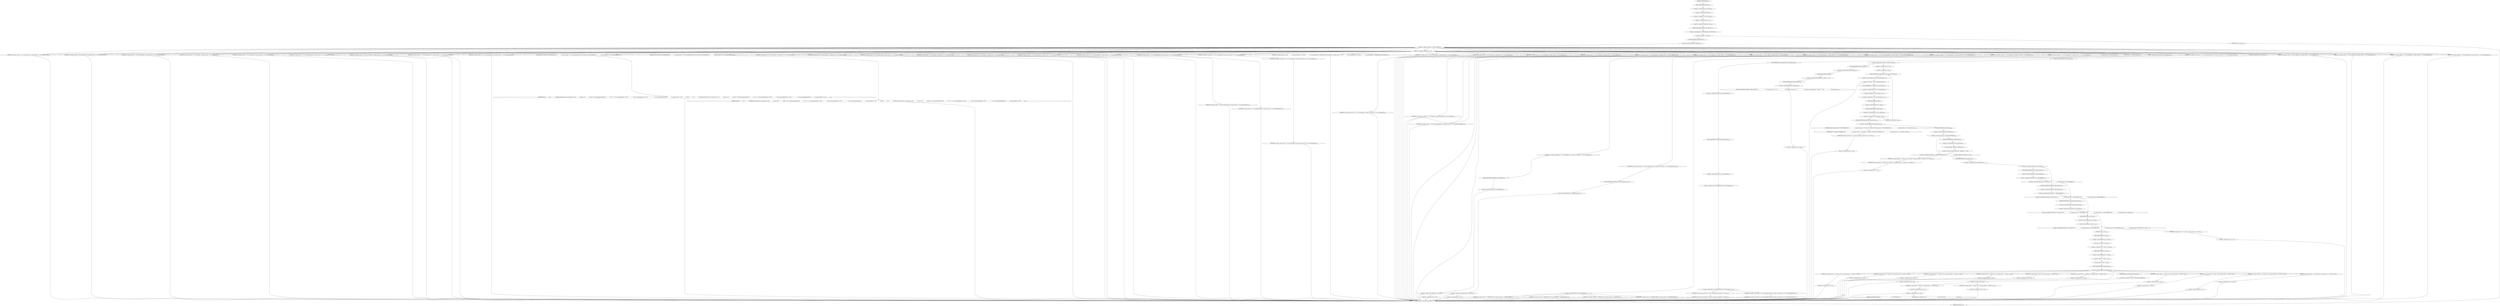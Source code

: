 digraph "_TIFFVGetField" {  
"42600" [label = <(&lt;operator&gt;.assignment,*td = &amp;tif-&gt;tif_dir)<SUB>1214</SUB>> ]
"42607" [label = <(&lt;operator&gt;.assignment,ret_val = 1)<SUB>1215</SUB>> ]
"42611" [label = <(&lt;operator&gt;.assignment,standard_tag = tag)<SUB>1216</SUB>> ]
"42615" [label = <(&lt;operator&gt;.assignment,*fip = TIFFFindField(tif, tag, TIFF_ANY))<SUB>1217</SUB>> ]
"43151" [label = <(RETURN,return (ret_val);,return (ret_val);)<SUB>1575</SUB>> ]
"42602" [label = <(&lt;operator&gt;.addressOf,&amp;tif-&gt;tif_dir)<SUB>1214</SUB>> ]
"42617" [label = <(TIFFFindField,TIFFFindField(tif, tag, TIFF_ANY))<SUB>1217</SUB>> ]
"42622" [label = <(&lt;operator&gt;.equals,fip == NULL)<SUB>1218</SUB>> ]
"42629" [label = <(&lt;operator&gt;.equals,fip-&gt;field_bit == FIELD_CUSTOM)<SUB>1227</SUB>> ]
"42603" [label = <(&lt;operator&gt;.indirectFieldAccess,tif-&gt;tif_dir)<SUB>1214</SUB>> ]
"42626" [label = <(RETURN,return 0;,return 0;)<SUB>1219</SUB>> ]
"42630" [label = <(&lt;operator&gt;.indirectFieldAccess,fip-&gt;field_bit)<SUB>1227</SUB>> ]
"42635" [label = <(&lt;operator&gt;.assignment,standard_tag = 0)<SUB>1229</SUB>> ]
"42643" [label = <(UNKNOWN,*va_arg(ap, uint32_t *) = td-&gt;td_subfiletype;,*va_arg(ap, uint32_t *) = td-&gt;td_subfiletype;)<SUB>1235</SUB>> ]
"42647" [label = <(UNKNOWN,*va_arg(ap, uint32_t *) = td-&gt;td_imagewidth;,*va_arg(ap, uint32_t *) = td-&gt;td_imagewidth;)<SUB>1238</SUB>> ]
"42651" [label = <(UNKNOWN,*va_arg(ap, uint32_t *) = td-&gt;td_imagelength;,*va_arg(ap, uint32_t *) = td-&gt;td_imagelength;)<SUB>1241</SUB>> ]
"42655" [label = <(UNKNOWN,*va_arg(ap, uint16_t *) = td-&gt;td_bitspersample;,*va_arg(ap, uint16_t *) = td-&gt;td_bitspersample;)<SUB>1244</SUB>> ]
"42659" [label = <(UNKNOWN,*va_arg(ap, uint16_t *) = td-&gt;td_compression;,*va_arg(ap, uint16_t *) = td-&gt;td_compression;)<SUB>1247</SUB>> ]
"42663" [label = <(UNKNOWN,*va_arg(ap, uint16_t *) = td-&gt;td_photometric;,*va_arg(ap, uint16_t *) = td-&gt;td_photometric;)<SUB>1250</SUB>> ]
"42667" [label = <(UNKNOWN,*va_arg(ap, uint16_t *) = td-&gt;td_threshholding;,*va_arg(ap, uint16_t *) = td-&gt;td_threshholding;)<SUB>1253</SUB>> ]
"42671" [label = <(UNKNOWN,*va_arg(ap, uint16_t *) = td-&gt;td_fillorder;,*va_arg(ap, uint16_t *) = td-&gt;td_fillorder;)<SUB>1256</SUB>> ]
"42675" [label = <(UNKNOWN,*va_arg(ap, uint16_t *) = td-&gt;td_orientation;,*va_arg(ap, uint16_t *) = td-&gt;td_orientation;)<SUB>1259</SUB>> ]
"42679" [label = <(UNKNOWN,*va_arg(ap, uint16_t *) = td-&gt;td_samplesperpixel;,*va_arg(ap, uint16_t *) = td-&gt;td_samplesperpixel;)<SUB>1262</SUB>> ]
"42683" [label = <(UNKNOWN,*va_arg(ap, uint32_t *) = td-&gt;td_rowsperstrip;,*va_arg(ap, uint32_t *) = td-&gt;td_rowsperstrip;)<SUB>1265</SUB>> ]
"42687" [label = <(UNKNOWN,*va_arg(ap, uint16_t *) = td-&gt;td_minsamplevalue;,*va_arg(ap, uint16_t *) = td-&gt;td_minsamplevalue;)<SUB>1268</SUB>> ]
"42691" [label = <(UNKNOWN,*va_arg(ap, uint16_t *) = td-&gt;td_maxsamplevalue;,*va_arg(ap, uint16_t *) = td-&gt;td_maxsamplevalue;)<SUB>1271</SUB>> ]
"42695" [label = <(UNKNOWN,if (tif-&gt;tif_flags &amp; TIFF_PERSAMPLE)\012                *va_arg(ap, double **) = td-&gt;td_sminsamplevalue;,if (tif-&gt;tif_flags &amp; TIFF_PERSAMPLE)\012                *va_arg(ap, double **) = td-&gt;td_sminsamplevalue;)<SUB>1274</SUB>> ]
"42696" [label = <(UNKNOWN,else\012            {\012                /* libtiff historically treats this as a single value. */\012                uint16_t i;\012                double v = td-&gt;td_sminsamplevalue[0];\012                for (i = 1; i &lt; td-&gt;td_samplesperpixel; ++i)\012                    if (td-&gt;td_sminsamplevalue[i] &lt; v)\012                        v = td-&gt;td_sminsamplevalue[i];\012                *va_arg(ap, double *) = v;\012            },else\012            {\012                /* libtiff historically treats this as a single value. */\012                uint16_t i;\012                double v = td-&gt;td_sminsamplevalue[0];\012                for (i = 1; i &lt; td-&gt;td_samplesperpixel; ++i)\012                    if (td-&gt;td_sminsamplevalue[i] &lt; v)\012                        v = td-&gt;td_sminsamplevalue[i];\012                *va_arg(ap, double *) = v;\012            })<SUB>1276</SUB>> ]
"42700" [label = <(UNKNOWN,if (tif-&gt;tif_flags &amp; TIFF_PERSAMPLE)\012                *va_arg(ap, double **) = td-&gt;td_smaxsamplevalue;,if (tif-&gt;tif_flags &amp; TIFF_PERSAMPLE)\012                *va_arg(ap, double **) = td-&gt;td_smaxsamplevalue;)<SUB>1288</SUB>> ]
"42701" [label = <(UNKNOWN,else\012            {\012                /* libtiff historically treats this as a single value. */\012                uint16_t i;\012                double v = td-&gt;td_smaxsamplevalue[0];\012                for (i = 1; i &lt; td-&gt;td_samplesperpixel; ++i)\012                    if (td-&gt;td_smaxsamplevalue[i] &gt; v)\012                        v = td-&gt;td_smaxsamplevalue[i];\012                *va_arg(ap, double *) = v;\012            },else\012            {\012                /* libtiff historically treats this as a single value. */\012                uint16_t i;\012                double v = td-&gt;td_smaxsamplevalue[0];\012                for (i = 1; i &lt; td-&gt;td_samplesperpixel; ++i)\012                    if (td-&gt;td_smaxsamplevalue[i] &gt; v)\012                        v = td-&gt;td_smaxsamplevalue[i];\012                *va_arg(ap, double *) = v;\012            })<SUB>1290</SUB>> ]
"42705" [label = <(UNKNOWN,*va_arg(ap, float *) = td-&gt;td_xresolution;,*va_arg(ap, float *) = td-&gt;td_xresolution;)<SUB>1302</SUB>> ]
"42709" [label = <(UNKNOWN,*va_arg(ap, float *) = td-&gt;td_yresolution;,*va_arg(ap, float *) = td-&gt;td_yresolution;)<SUB>1305</SUB>> ]
"42713" [label = <(UNKNOWN,*va_arg(ap, uint16_t *) = td-&gt;td_planarconfig;,*va_arg(ap, uint16_t *) = td-&gt;td_planarconfig;)<SUB>1308</SUB>> ]
"42717" [label = <(UNKNOWN,*va_arg(ap, float *) = td-&gt;td_xposition;,*va_arg(ap, float *) = td-&gt;td_xposition;)<SUB>1311</SUB>> ]
"42721" [label = <(UNKNOWN,*va_arg(ap, float *) = td-&gt;td_yposition;,*va_arg(ap, float *) = td-&gt;td_yposition;)<SUB>1314</SUB>> ]
"42725" [label = <(UNKNOWN,*va_arg(ap, uint16_t *) = td-&gt;td_resolutionunit;,*va_arg(ap, uint16_t *) = td-&gt;td_resolutionunit;)<SUB>1317</SUB>> ]
"42729" [label = <(UNKNOWN,*va_arg(ap, uint16_t *) = td-&gt;td_pagenumber[0];,*va_arg(ap, uint16_t *) = td-&gt;td_pagenumber[0];)<SUB>1320</SUB>> ]
"42730" [label = <(UNKNOWN,*va_arg(ap, uint16_t *) = td-&gt;td_pagenumber[1];,*va_arg(ap, uint16_t *) = td-&gt;td_pagenumber[1];)<SUB>1321</SUB>> ]
"42734" [label = <(UNKNOWN,*va_arg(ap, uint16_t *) = td-&gt;td_halftonehints[0];,*va_arg(ap, uint16_t *) = td-&gt;td_halftonehints[0];)<SUB>1324</SUB>> ]
"42735" [label = <(UNKNOWN,*va_arg(ap, uint16_t *) = td-&gt;td_halftonehints[1];,*va_arg(ap, uint16_t *) = td-&gt;td_halftonehints[1];)<SUB>1325</SUB>> ]
"42739" [label = <(UNKNOWN,*va_arg(ap, const uint16_t **) = td-&gt;td_colormap[0];,*va_arg(ap, const uint16_t **) = td-&gt;td_colormap[0];)<SUB>1328</SUB>> ]
"42740" [label = <(UNKNOWN,*va_arg(ap, const uint16_t **) = td-&gt;td_colormap[1];,*va_arg(ap, const uint16_t **) = td-&gt;td_colormap[1];)<SUB>1329</SUB>> ]
"42741" [label = <(UNKNOWN,*va_arg(ap, const uint16_t **) = td-&gt;td_colormap[2];,*va_arg(ap, const uint16_t **) = td-&gt;td_colormap[2];)<SUB>1330</SUB>> ]
"42747" [label = <(_TIFFFillStriles,_TIFFFillStriles(tif))<SUB>1334</SUB>> ]
"42749" [label = <(UNKNOWN,*va_arg(ap, const uint64_t **) = td-&gt;td_stripoffset_p;,*va_arg(ap, const uint64_t **) = td-&gt;td_stripoffset_p;)<SUB>1335</SUB>> ]
"42765" [label = <(_TIFFFillStriles,_TIFFFillStriles(tif))<SUB>1341</SUB>> ]
"42767" [label = <(UNKNOWN,*va_arg(ap, const uint64_t **) = td-&gt;td_stripbytecount_p;,*va_arg(ap, const uint64_t **) = td-&gt;td_stripbytecount_p;)<SUB>1342</SUB>> ]
"42781" [label = <(UNKNOWN,*va_arg(ap, uint16_t *) =\012                (td-&gt;td_extrasamples == 1 &amp;&amp;\012                 td-&gt;td_sampleinfo[0] == EXTRASAMPLE_ASSOCALPHA);,*va_arg(ap, uint16_t *) =\012                (td-&gt;td_extrasamples == 1 &amp;&amp;\012                 td-&gt;td_sampleinfo[0] == EXTRASAMPLE_ASSOCALPHA);)<SUB>1347</SUB>> ]
"42785" [label = <(UNKNOWN,*va_arg(ap, uint16_t *) = td-&gt;td_extrasamples;,*va_arg(ap, uint16_t *) = td-&gt;td_extrasamples;)<SUB>1352</SUB>> ]
"42786" [label = <(UNKNOWN,*va_arg(ap, const uint16_t **) = td-&gt;td_sampleinfo;,*va_arg(ap, const uint16_t **) = td-&gt;td_sampleinfo;)<SUB>1353</SUB>> ]
"42790" [label = <(UNKNOWN,*va_arg(ap, uint32_t *) = td-&gt;td_tilewidth;,*va_arg(ap, uint32_t *) = td-&gt;td_tilewidth;)<SUB>1356</SUB>> ]
"42794" [label = <(UNKNOWN,*va_arg(ap, uint32_t *) = td-&gt;td_tilelength;,*va_arg(ap, uint32_t *) = td-&gt;td_tilelength;)<SUB>1359</SUB>> ]
"42798" [label = <(UNKNOWN,*va_arg(ap, uint32_t *) = td-&gt;td_tiledepth;,*va_arg(ap, uint32_t *) = td-&gt;td_tiledepth;)<SUB>1362</SUB>> ]
"42826" [label = <(UNKNOWN,*va_arg(ap, uint16_t *) = td-&gt;td_sampleformat;,*va_arg(ap, uint16_t *) = td-&gt;td_sampleformat;)<SUB>1382</SUB>> ]
"42830" [label = <(UNKNOWN,*va_arg(ap, uint32_t *) = td-&gt;td_imagedepth;,*va_arg(ap, uint32_t *) = td-&gt;td_imagedepth;)<SUB>1385</SUB>> ]
"42834" [label = <(UNKNOWN,*va_arg(ap, uint16_t *) = td-&gt;td_nsubifd;,*va_arg(ap, uint16_t *) = td-&gt;td_nsubifd;)<SUB>1388</SUB>> ]
"42835" [label = <(UNKNOWN,*va_arg(ap, const uint64_t **) = td-&gt;td_subifd;,*va_arg(ap, const uint64_t **) = td-&gt;td_subifd;)<SUB>1389</SUB>> ]
"42839" [label = <(UNKNOWN,*va_arg(ap, uint16_t *) = td-&gt;td_ycbcrpositioning;,*va_arg(ap, uint16_t *) = td-&gt;td_ycbcrpositioning;)<SUB>1392</SUB>> ]
"42843" [label = <(UNKNOWN,*va_arg(ap, uint16_t *) = td-&gt;td_ycbcrsubsampling[0];,*va_arg(ap, uint16_t *) = td-&gt;td_ycbcrsubsampling[0];)<SUB>1395</SUB>> ]
"42844" [label = <(UNKNOWN,*va_arg(ap, uint16_t *) = td-&gt;td_ycbcrsubsampling[1];,*va_arg(ap, uint16_t *) = td-&gt;td_ycbcrsubsampling[1];)<SUB>1396</SUB>> ]
"42848" [label = <(UNKNOWN,*va_arg(ap, const uint16_t **) = td-&gt;td_transferfunction[0];,*va_arg(ap, const uint16_t **) = td-&gt;td_transferfunction[0];)<SUB>1399</SUB>> ]
"42869" [label = <(UNKNOWN,*va_arg(ap, const float **) = td-&gt;td_refblackwhite;,*va_arg(ap, const float **) = td-&gt;td_refblackwhite;)<SUB>1412</SUB>> ]
"42873" [label = <(UNKNOWN,*va_arg(ap, const char **) = td-&gt;td_inknames;,*va_arg(ap, const char **) = td-&gt;td_inknames;)<SUB>1415</SUB>> ]
"42877" [label = <(UNKNOWN,*va_arg(ap, uint16_t *) = td-&gt;td_numberofinks;,*va_arg(ap, uint16_t *) = td-&gt;td_numberofinks;)<SUB>1418</SUB>> ]
"42605" [label = <(FIELD_IDENTIFIER,tif_dir,tif_dir)<SUB>1214</SUB>> ]
"42632" [label = <(FIELD_IDENTIFIER,field_bit,field_bit)<SUB>1227</SUB>> ]
"42751" [label = <(&lt;operator&gt;.equals,td-&gt;td_stripoffset_p == NULL)<SUB>1336</SUB>> ]
"42769" [label = <(&lt;operator&gt;.equals,td-&gt;td_stripbytecount_p == NULL)<SUB>1343</SUB>> ]
"42803" [label = <(&lt;operator&gt;.indirectFieldAccess,td-&gt;td_sampleformat)<SUB>1365</SUB>> ]
"42850" [label = <(&lt;operator&gt;.greaterThan,td-&gt;td_samplesperpixel - td-&gt;td_extrasamples &gt; 1)<SUB>1400</SUB>> ]
"42908" [label = <(&lt;operator&gt;.assignment,ret_val = 0)<SUB>1447</SUB>> ]
"42752" [label = <(&lt;operator&gt;.indirectFieldAccess,td-&gt;td_stripoffset_p)<SUB>1336</SUB>> ]
"42757" [label = <(&lt;operator&gt;.assignment,ret_val = 0)<SUB>1337</SUB>> ]
"42770" [label = <(&lt;operator&gt;.indirectFieldAccess,td-&gt;td_stripbytecount_p)<SUB>1343</SUB>> ]
"42775" [label = <(&lt;operator&gt;.assignment,ret_val = 0)<SUB>1344</SUB>> ]
"42805" [label = <(FIELD_IDENTIFIER,td_sampleformat,td_sampleformat)<SUB>1365</SUB>> ]
"42809" [label = <(UNKNOWN,*va_arg(ap, uint16_t *) = DATATYPE_UINT;,*va_arg(ap, uint16_t *) = DATATYPE_UINT;)<SUB>1368</SUB>> ]
"42813" [label = <(UNKNOWN,*va_arg(ap, uint16_t *) = DATATYPE_INT;,*va_arg(ap, uint16_t *) = DATATYPE_INT;)<SUB>1371</SUB>> ]
"42817" [label = <(UNKNOWN,*va_arg(ap, uint16_t *) = DATATYPE_IEEEFP;,*va_arg(ap, uint16_t *) = DATATYPE_IEEEFP;)<SUB>1374</SUB>> ]
"42821" [label = <(UNKNOWN,*va_arg(ap, uint16_t *) = DATATYPE_VOID;,*va_arg(ap, uint16_t *) = DATATYPE_VOID;)<SUB>1377</SUB>> ]
"42851" [label = <(&lt;operator&gt;.subtraction,td-&gt;td_samplesperpixel - td-&gt;td_extrasamples)<SUB>1400</SUB>> ]
"42860" [label = <(UNKNOWN,*va_arg(ap, const uint16_t **) = td-&gt;td_transferfunction[1];,*va_arg(ap, const uint16_t **) = td-&gt;td_transferfunction[1];)<SUB>1402</SUB>> ]
"42861" [label = <(UNKNOWN,*va_arg(ap, const uint16_t **) = td-&gt;td_transferfunction[2];,*va_arg(ap, const uint16_t **) = td-&gt;td_transferfunction[2];)<SUB>1403</SUB>> ]
"42883" [label = <(&lt;operator&gt;.notEquals,fip-&gt;field_bit != FIELD_CUSTOM)<SUB>1433</SUB>> ]
"42916" [label = <(&lt;operator&gt;.lessThan,i &lt; td-&gt;td_customValueCount)<SUB>1448</SUB>> ]
"42921" [label = <(&lt;operator&gt;.postIncrement,i++)<SUB>1448</SUB>> ]
"42754" [label = <(FIELD_IDENTIFIER,td_stripoffset_p,td_stripoffset_p)<SUB>1336</SUB>> ]
"42772" [label = <(FIELD_IDENTIFIER,td_stripbytecount_p,td_stripbytecount_p)<SUB>1343</SUB>> ]
"42852" [label = <(&lt;operator&gt;.indirectFieldAccess,td-&gt;td_samplesperpixel)<SUB>1400</SUB>> ]
"42855" [label = <(&lt;operator&gt;.indirectFieldAccess,td-&gt;td_extrasamples)<SUB>1400</SUB>> ]
"42864" [label = <(UNKNOWN,*va_arg(ap, const uint16_t **) = NULL;,*va_arg(ap, const uint16_t **) = NULL;)<SUB>1407</SUB>> ]
"42865" [label = <(UNKNOWN,*va_arg(ap, const uint16_t **) = NULL;,*va_arg(ap, const uint16_t **) = NULL;)<SUB>1408</SUB>> ]
"42884" [label = <(&lt;operator&gt;.indirectFieldAccess,fip-&gt;field_bit)<SUB>1433</SUB>> ]
"42889" [label = <(TIFFErrorExtR,TIFFErrorExtR(tif, &quot;_TIFFVGetField&quot;,\012                              &quot;%s: Invalid %stag \&quot;%s\&quot; &quot;\012                              &quot;(not supported by codec)&quot;,\012                              tif-&gt;tif_name, isPseudoTag(tag) ? &quot;pseudo-&quot; : &quot;&quot;,\012                              fip-&gt;field_name))<SUB>1435</SUB>> ]
"42904" [label = <(&lt;operator&gt;.assignment,ret_val = 0)<SUB>1440</SUB>> ]
"42913" [label = <(&lt;operator&gt;.assignment,i = 0)<SUB>1448</SUB>> ]
"42918" [label = <(&lt;operator&gt;.indirectFieldAccess,td-&gt;td_customValueCount)<SUB>1448</SUB>> ]
"42925" [label = <(&lt;operator&gt;.assignment,*tv = td-&gt;td_customValues + i)<SUB>1450</SUB>> ]
"42854" [label = <(FIELD_IDENTIFIER,td_samplesperpixel,td_samplesperpixel)<SUB>1400</SUB>> ]
"42857" [label = <(FIELD_IDENTIFIER,td_extrasamples,td_extrasamples)<SUB>1400</SUB>> ]
"42886" [label = <(FIELD_IDENTIFIER,field_bit,field_bit)<SUB>1433</SUB>> ]
"42893" [label = <(&lt;operator&gt;.indirectFieldAccess,tif-&gt;tif_name)<SUB>1438</SUB>> ]
"42896" [label = <(&lt;operator&gt;.conditional,isPseudoTag(tag) ? &quot;pseudo-&quot; : &quot;&quot;)<SUB>1438</SUB>> ]
"42901" [label = <(&lt;operator&gt;.indirectFieldAccess,fip-&gt;field_name)<SUB>1439</SUB>> ]
"42920" [label = <(FIELD_IDENTIFIER,td_customValueCount,td_customValueCount)<SUB>1448</SUB>> ]
"42927" [label = <(&lt;operator&gt;.addition,td-&gt;td_customValues + i)<SUB>1450</SUB>> ]
"42933" [label = <(&lt;operator&gt;.notEquals,tv-&gt;info-&gt;field_tag != tag)<SUB>1452</SUB>> ]
"42943" [label = <(&lt;operator&gt;.indirectFieldAccess,fip-&gt;field_passcount)<SUB>1455</SUB>> ]
"42895" [label = <(FIELD_IDENTIFIER,tif_name,tif_name)<SUB>1438</SUB>> ]
"42897" [label = <(isPseudoTag,isPseudoTag(tag))<SUB>1438</SUB>> ]
"42903" [label = <(FIELD_IDENTIFIER,field_name,field_name)<SUB>1439</SUB>> ]
"42928" [label = <(&lt;operator&gt;.indirectFieldAccess,td-&gt;td_customValues)<SUB>1450</SUB>> ]
"42934" [label = <(&lt;operator&gt;.indirectFieldAccess,tv-&gt;info-&gt;field_tag)<SUB>1452</SUB>> ]
"42945" [label = <(FIELD_IDENTIFIER,field_passcount,field_passcount)<SUB>1455</SUB>> ]
"42947" [label = <(UNKNOWN,if (fip-&gt;field_readcount == TIFF_VARIABLE2)\012                        *va_arg(ap, uint32_t *) = (uint32_t)tv-&gt;count;,if (fip-&gt;field_readcount == TIFF_VARIABLE2)\012                        *va_arg(ap, uint32_t *) = (uint32_t)tv-&gt;count;)<SUB>1457</SUB>> ]
"42948" [label = <(UNKNOWN,else /* Assume TIFF_VARIABLE */\012                        *va_arg(ap, uint16_t *) = (uint16_t)tv-&gt;count;,else /* Assume TIFF_VARIABLE */\012                        *va_arg(ap, uint16_t *) = (uint16_t)tv-&gt;count;)<SUB>1459</SUB>> ]
"42949" [label = <(UNKNOWN,*va_arg(ap, const void **) = tv-&gt;value;,*va_arg(ap, const void **) = tv-&gt;value;)<SUB>1461</SUB>> ]
"42950" [label = <(&lt;operator&gt;.assignment,ret_val = 1)<SUB>1462</SUB>> ]
"42930" [label = <(FIELD_IDENTIFIER,td_customValues,td_customValues)<SUB>1450</SUB>> ]
"42935" [label = <(&lt;operator&gt;.indirectFieldAccess,tv-&gt;info)<SUB>1452</SUB>> ]
"42938" [label = <(FIELD_IDENTIFIER,field_tag,field_tag)<SUB>1452</SUB>> ]
"42937" [label = <(FIELD_IDENTIFIER,info,info)<SUB>1452</SUB>> ]
"42956" [label = <(&lt;operator&gt;.logicalAnd,fip-&gt;field_tag == TIFFTAG_DOTRANGE &amp;&amp;\012                         strcmp(fip-&gt;field_name, &quot;DotRange&quot;) == 0)<SUB>1464</SUB>> ]
"42957" [label = <(&lt;operator&gt;.equals,fip-&gt;field_tag == TIFFTAG_DOTRANGE)<SUB>1464</SUB>> ]
"42962" [label = <(&lt;operator&gt;.equals,strcmp(fip-&gt;field_name, &quot;DotRange&quot;) == 0)<SUB>1465</SUB>> ]
"42970" [label = <(UNKNOWN,*va_arg(ap, uint16_t *) = ((uint16_t *)tv-&gt;value)[0];,*va_arg(ap, uint16_t *) = ((uint16_t *)tv-&gt;value)[0];)<SUB>1471</SUB>> ]
"42971" [label = <(UNKNOWN,*va_arg(ap, uint16_t *) = ((uint16_t *)tv-&gt;value)[1];,*va_arg(ap, uint16_t *) = ((uint16_t *)tv-&gt;value)[1];)<SUB>1472</SUB>> ]
"42972" [label = <(&lt;operator&gt;.assignment,ret_val = 1)<SUB>1473</SUB>> ]
"42958" [label = <(&lt;operator&gt;.indirectFieldAccess,fip-&gt;field_tag)<SUB>1464</SUB>> ]
"42963" [label = <(strcmp,strcmp(fip-&gt;field_name, &quot;DotRange&quot;))<SUB>1465</SUB>> ]
"42960" [label = <(FIELD_IDENTIFIER,field_tag,field_tag)<SUB>1464</SUB>> ]
"42964" [label = <(&lt;operator&gt;.indirectFieldAccess,fip-&gt;field_name)<SUB>1465</SUB>> ]
"42978" [label = <(&lt;operator&gt;.logicalOr,fip-&gt;field_type == TIFF_ASCII ||\012                        fip-&gt;field_readcount == TIFF_VARIABLE ||\012                        fip-&gt;field_readcount == TIFF_VARIABLE2 ||\012                        fip-&gt;field_readcount == TIFF_SPP || tv-&gt;count &gt; 1)<SUB>1477</SUB>> ]
"42966" [label = <(FIELD_IDENTIFIER,field_name,field_name)<SUB>1465</SUB>> ]
"42979" [label = <(&lt;operator&gt;.logicalOr,fip-&gt;field_type == TIFF_ASCII ||\012                        fip-&gt;field_readcount == TIFF_VARIABLE ||\012                        fip-&gt;field_readcount == TIFF_VARIABLE2 ||\012                        fip-&gt;field_readcount == TIFF_SPP)<SUB>1477</SUB>> ]
"43002" [label = <(&lt;operator&gt;.greaterThan,tv-&gt;count &gt; 1)<SUB>1480</SUB>> ]
"43008" [label = <(UNKNOWN,*va_arg(ap, void **) = tv-&gt;value;,*va_arg(ap, void **) = tv-&gt;value;)<SUB>1482</SUB>> ]
"43009" [label = <(&lt;operator&gt;.assignment,ret_val = 1)<SUB>1483</SUB>> ]
"42980" [label = <(&lt;operator&gt;.logicalOr,fip-&gt;field_type == TIFF_ASCII ||\012                        fip-&gt;field_readcount == TIFF_VARIABLE ||\012                        fip-&gt;field_readcount == TIFF_VARIABLE2)<SUB>1477</SUB>> ]
"42997" [label = <(&lt;operator&gt;.equals,fip-&gt;field_readcount == TIFF_SPP)<SUB>1480</SUB>> ]
"43003" [label = <(&lt;operator&gt;.indirectFieldAccess,tv-&gt;count)<SUB>1480</SUB>> ]
"43015" [label = <(&lt;operator&gt;.assignment,*val = (char *)tv-&gt;value)<SUB>1487</SUB>> ]
"43022" [label = <(assert,assert(tv-&gt;count == 1))<SUB>1488</SUB>> ]
"42981" [label = <(&lt;operator&gt;.logicalOr,fip-&gt;field_type == TIFF_ASCII ||\012                        fip-&gt;field_readcount == TIFF_VARIABLE)<SUB>1477</SUB>> ]
"42992" [label = <(&lt;operator&gt;.equals,fip-&gt;field_readcount == TIFF_VARIABLE2)<SUB>1479</SUB>> ]
"42998" [label = <(&lt;operator&gt;.indirectFieldAccess,fip-&gt;field_readcount)<SUB>1480</SUB>> ]
"43005" [label = <(FIELD_IDENTIFIER,count,count)<SUB>1480</SUB>> ]
"43017" [label = <(&lt;operator&gt;.cast,(char *)tv-&gt;value)<SUB>1487</SUB>> ]
"43023" [label = <(&lt;operator&gt;.equals,tv-&gt;count == 1)<SUB>1488</SUB>> ]
"43029" [label = <(&lt;operator&gt;.indirectFieldAccess,fip-&gt;field_type)<SUB>1489</SUB>> ]
"42982" [label = <(&lt;operator&gt;.equals,fip-&gt;field_type == TIFF_ASCII)<SUB>1477</SUB>> ]
"42987" [label = <(&lt;operator&gt;.equals,fip-&gt;field_readcount == TIFF_VARIABLE)<SUB>1478</SUB>> ]
"42993" [label = <(&lt;operator&gt;.indirectFieldAccess,fip-&gt;field_readcount)<SUB>1479</SUB>> ]
"43000" [label = <(FIELD_IDENTIFIER,field_readcount,field_readcount)<SUB>1480</SUB>> ]
"43018" [label = <(UNKNOWN,char *,char *)<SUB>1487</SUB>> ]
"43019" [label = <(&lt;operator&gt;.indirectFieldAccess,tv-&gt;value)<SUB>1487</SUB>> ]
"43024" [label = <(&lt;operator&gt;.indirectFieldAccess,tv-&gt;count)<SUB>1488</SUB>> ]
"43031" [label = <(FIELD_IDENTIFIER,field_type,field_type)<SUB>1489</SUB>> ]
"43037" [label = <(UNKNOWN,*va_arg(ap, uint8_t *) = *(uint8_t *)val;,*va_arg(ap, uint8_t *) = *(uint8_t *)val;)<SUB>1493</SUB>> ]
"43038" [label = <(&lt;operator&gt;.assignment,ret_val = 1)<SUB>1494</SUB>> ]
"43044" [label = <(UNKNOWN,*va_arg(ap, int8_t *) = *(int8_t *)val;,*va_arg(ap, int8_t *) = *(int8_t *)val;)<SUB>1497</SUB>> ]
"43045" [label = <(&lt;operator&gt;.assignment,ret_val = 1)<SUB>1498</SUB>> ]
"43051" [label = <(UNKNOWN,*va_arg(ap, uint16_t *) = *(uint16_t *)val;,*va_arg(ap, uint16_t *) = *(uint16_t *)val;)<SUB>1501</SUB>> ]
"43052" [label = <(&lt;operator&gt;.assignment,ret_val = 1)<SUB>1502</SUB>> ]
"43058" [label = <(UNKNOWN,*va_arg(ap, int16_t *) = *(int16_t *)val;,*va_arg(ap, int16_t *) = *(int16_t *)val;)<SUB>1505</SUB>> ]
"43059" [label = <(&lt;operator&gt;.assignment,ret_val = 1)<SUB>1506</SUB>> ]
"43067" [label = <(UNKNOWN,*va_arg(ap, uint32_t *) = *(uint32_t *)val;,*va_arg(ap, uint32_t *) = *(uint32_t *)val;)<SUB>1510</SUB>> ]
"43068" [label = <(&lt;operator&gt;.assignment,ret_val = 1)<SUB>1511</SUB>> ]
"43074" [label = <(UNKNOWN,*va_arg(ap, int32_t *) = *(int32_t *)val;,*va_arg(ap, int32_t *) = *(int32_t *)val;)<SUB>1514</SUB>> ]
"43075" [label = <(&lt;operator&gt;.assignment,ret_val = 1)<SUB>1515</SUB>> ]
"43083" [label = <(UNKNOWN,*va_arg(ap, uint64_t *) = *(uint64_t *)val;,*va_arg(ap, uint64_t *) = *(uint64_t *)val;)<SUB>1519</SUB>> ]
"43084" [label = <(&lt;operator&gt;.assignment,ret_val = 1)<SUB>1520</SUB>> ]
"43090" [label = <(UNKNOWN,*va_arg(ap, int64_t *) = *(int64_t *)val;,*va_arg(ap, int64_t *) = *(int64_t *)val;)<SUB>1523</SUB>> ]
"43091" [label = <(&lt;operator&gt;.assignment,ret_val = 1)<SUB>1524</SUB>> ]
"43133" [label = <(UNKNOWN,*va_arg(ap, float *) = *(float *)val;,*va_arg(ap, float *) = *(float *)val;)<SUB>1558</SUB>> ]
"43134" [label = <(&lt;operator&gt;.assignment,ret_val = 1)<SUB>1559</SUB>> ]
"43140" [label = <(UNKNOWN,*va_arg(ap, double *) = *(double *)val;,*va_arg(ap, double *) = *(double *)val;)<SUB>1562</SUB>> ]
"43141" [label = <(&lt;operator&gt;.assignment,ret_val = 1)<SUB>1563</SUB>> ]
"43146" [label = <(&lt;operator&gt;.assignment,ret_val = 0)<SUB>1566</SUB>> ]
"42983" [label = <(&lt;operator&gt;.indirectFieldAccess,fip-&gt;field_type)<SUB>1477</SUB>> ]
"42988" [label = <(&lt;operator&gt;.indirectFieldAccess,fip-&gt;field_readcount)<SUB>1478</SUB>> ]
"42995" [label = <(FIELD_IDENTIFIER,field_readcount,field_readcount)<SUB>1479</SUB>> ]
"43021" [label = <(FIELD_IDENTIFIER,value,value)<SUB>1487</SUB>> ]
"43026" [label = <(FIELD_IDENTIFIER,count,count)<SUB>1488</SUB>> ]
"43101" [label = <(&lt;operator&gt;.assignment,tv_size = TIFFFieldSetGetSize(fip))<SUB>1532</SUB>> ]
"42985" [label = <(FIELD_IDENTIFIER,field_type,field_type)<SUB>1477</SUB>> ]
"42990" [label = <(FIELD_IDENTIFIER,field_readcount,field_readcount)<SUB>1478</SUB>> ]
"43103" [label = <(TIFFFieldSetGetSize,TIFFFieldSetGetSize(fip))<SUB>1532</SUB>> ]
"43106" [label = <(&lt;operator&gt;.equals,tv_size == 8)<SUB>1533</SUB>> ]
"43110" [label = <(UNKNOWN,*va_arg(ap, double *) = *(double *)val;,*va_arg(ap, double *) = *(double *)val;)<SUB>1535</SUB>> ]
"43111" [label = <(&lt;operator&gt;.assignment,ret_val = 1)<SUB>1536</SUB>> ]
"43116" [label = <(UNKNOWN,*va_arg(ap, float *) = *(float *)val;,*va_arg(ap, float *) = *(float *)val;)<SUB>1541</SUB>> ]
"43117" [label = <(&lt;operator&gt;.assignment,ret_val = 1)<SUB>1542</SUB>> ]
"43121" [label = <(&lt;operator&gt;.notEquals,tv_size != 4)<SUB>1546</SUB>> ]
"43125" [label = <(TIFFErrorExtR,TIFFErrorExtR(\012                                            tif, &quot;_TIFFVGetField&quot;,\012                                            &quot;Rational2Double: .set_field_type &quot;\012                                            &quot;in not 4 but %d&quot;,\012                                            tv_size))<SUB>1548</SUB>> ]
"42594" [label = <(METHOD,_TIFFVGetField)<SUB>1212</SUB>> ]
"43153" [label = <(METHOD_RETURN,int)<SUB>1212</SUB>> ]
  "42600" -> "42607" 
  "42607" -> "42611" 
  "42611" -> "42617" 
  "42615" -> "42622" 
  "43151" -> "43153" 
  "42602" -> "42600" 
  "42617" -> "42615" 
  "42622" -> "42626" 
  "42622" -> "42632" 
  "42629" -> "42635" 
  "42629" -> "42643" 
  "42629" -> "42647" 
  "42629" -> "42651" 
  "42629" -> "42655" 
  "42629" -> "42659" 
  "42629" -> "42663" 
  "42629" -> "42667" 
  "42629" -> "42671" 
  "42629" -> "42675" 
  "42629" -> "42679" 
  "42629" -> "42683" 
  "42629" -> "42687" 
  "42629" -> "42691" 
  "42629" -> "42695" 
  "42629" -> "42700" 
  "42629" -> "42705" 
  "42629" -> "42709" 
  "42629" -> "42713" 
  "42629" -> "42717" 
  "42629" -> "42721" 
  "42629" -> "42725" 
  "42629" -> "42729" 
  "42629" -> "42734" 
  "42629" -> "42739" 
  "42629" -> "42747" 
  "42629" -> "42765" 
  "42629" -> "42781" 
  "42629" -> "42785" 
  "42629" -> "42790" 
  "42629" -> "42794" 
  "42629" -> "42798" 
  "42629" -> "42805" 
  "42629" -> "42826" 
  "42629" -> "42830" 
  "42629" -> "42834" 
  "42629" -> "42839" 
  "42629" -> "42843" 
  "42629" -> "42848" 
  "42629" -> "42869" 
  "42629" -> "42873" 
  "42629" -> "42877" 
  "42629" -> "42886" 
  "42603" -> "42602" 
  "42626" -> "43153" 
  "42630" -> "42629" 
  "42635" -> "42643" 
  "42635" -> "42647" 
  "42635" -> "42651" 
  "42635" -> "42655" 
  "42635" -> "42659" 
  "42635" -> "42663" 
  "42635" -> "42667" 
  "42635" -> "42671" 
  "42635" -> "42675" 
  "42635" -> "42679" 
  "42635" -> "42683" 
  "42635" -> "42687" 
  "42635" -> "42691" 
  "42635" -> "42695" 
  "42635" -> "42700" 
  "42635" -> "42705" 
  "42635" -> "42709" 
  "42635" -> "42713" 
  "42635" -> "42717" 
  "42635" -> "42721" 
  "42635" -> "42725" 
  "42635" -> "42729" 
  "42635" -> "42734" 
  "42635" -> "42739" 
  "42635" -> "42747" 
  "42635" -> "42765" 
  "42635" -> "42781" 
  "42635" -> "42785" 
  "42635" -> "42790" 
  "42635" -> "42794" 
  "42635" -> "42798" 
  "42635" -> "42805" 
  "42635" -> "42826" 
  "42635" -> "42830" 
  "42635" -> "42834" 
  "42635" -> "42839" 
  "42635" -> "42843" 
  "42635" -> "42848" 
  "42635" -> "42869" 
  "42635" -> "42873" 
  "42635" -> "42877" 
  "42635" -> "42886" 
  "42643" -> "43151" 
  "42647" -> "43151" 
  "42651" -> "43151" 
  "42655" -> "43151" 
  "42659" -> "43151" 
  "42663" -> "43151" 
  "42667" -> "43151" 
  "42671" -> "43151" 
  "42675" -> "43151" 
  "42679" -> "43151" 
  "42683" -> "43151" 
  "42687" -> "43151" 
  "42691" -> "43151" 
  "42695" -> "42696" 
  "42696" -> "43151" 
  "42700" -> "42701" 
  "42701" -> "43151" 
  "42705" -> "43151" 
  "42709" -> "43151" 
  "42713" -> "43151" 
  "42717" -> "43151" 
  "42721" -> "43151" 
  "42725" -> "43151" 
  "42729" -> "42730" 
  "42730" -> "43151" 
  "42734" -> "42735" 
  "42735" -> "43151" 
  "42739" -> "42740" 
  "42740" -> "42741" 
  "42741" -> "43151" 
  "42747" -> "42749" 
  "42749" -> "42754" 
  "42765" -> "42767" 
  "42767" -> "42772" 
  "42781" -> "43151" 
  "42785" -> "42786" 
  "42786" -> "43151" 
  "42790" -> "43151" 
  "42794" -> "43151" 
  "42798" -> "43151" 
  "42826" -> "43151" 
  "42830" -> "43151" 
  "42834" -> "42835" 
  "42835" -> "43151" 
  "42839" -> "43151" 
  "42843" -> "42844" 
  "42844" -> "43151" 
  "42848" -> "42854" 
  "42869" -> "43151" 
  "42873" -> "43151" 
  "42877" -> "43151" 
  "42605" -> "42603" 
  "42632" -> "42630" 
  "42751" -> "42757" 
  "42751" -> "43151" 
  "42769" -> "42775" 
  "42769" -> "43151" 
  "42803" -> "42809" 
  "42803" -> "42813" 
  "42803" -> "42817" 
  "42803" -> "42821" 
  "42803" -> "43151" 
  "42850" -> "42860" 
  "42850" -> "42864" 
  "42908" -> "42913" 
  "42752" -> "42751" 
  "42757" -> "43151" 
  "42770" -> "42769" 
  "42775" -> "43151" 
  "42805" -> "42803" 
  "42809" -> "43151" 
  "42813" -> "43151" 
  "42817" -> "43151" 
  "42821" -> "43151" 
  "42851" -> "42850" 
  "42860" -> "42861" 
  "42861" -> "43151" 
  "42883" -> "42895" 
  "42883" -> "42908" 
  "42916" -> "42930" 
  "42916" -> "43151" 
  "42921" -> "42920" 
  "42754" -> "42752" 
  "42772" -> "42770" 
  "42852" -> "42857" 
  "42855" -> "42851" 
  "42864" -> "42865" 
  "42865" -> "43151" 
  "42884" -> "42883" 
  "42889" -> "42904" 
  "42904" -> "43151" 
  "42913" -> "42920" 
  "42918" -> "42916" 
  "42925" -> "42937" 
  "42854" -> "42852" 
  "42857" -> "42855" 
  "42886" -> "42884" 
  "42893" -> "42897" 
  "42896" -> "42903" 
  "42901" -> "42889" 
  "42920" -> "42918" 
  "42927" -> "42925" 
  "42933" -> "42921" 
  "42933" -> "42945" 
  "42943" -> "42947" 
  "42943" -> "42960" 
  "42895" -> "42893" 
  "42897" -> "42896" 
  "42903" -> "42901" 
  "42928" -> "42927" 
  "42934" -> "42933" 
  "42945" -> "42943" 
  "42947" -> "42948" 
  "42948" -> "42949" 
  "42949" -> "42950" 
  "42950" -> "43151" 
  "42930" -> "42928" 
  "42935" -> "42938" 
  "42938" -> "42934" 
  "42937" -> "42935" 
  "42956" -> "42970" 
  "42956" -> "42985" 
  "42957" -> "42956" 
  "42957" -> "42966" 
  "42962" -> "42956" 
  "42970" -> "42971" 
  "42971" -> "42972" 
  "42972" -> "43151" 
  "42958" -> "42957" 
  "42963" -> "42962" 
  "42960" -> "42958" 
  "42964" -> "42963" 
  "42978" -> "43008" 
  "42978" -> "43018" 
  "42966" -> "42964" 
  "42979" -> "42978" 
  "42979" -> "43005" 
  "43002" -> "42978" 
  "43008" -> "43009" 
  "43009" -> "43151" 
  "42980" -> "42979" 
  "42980" -> "43000" 
  "42997" -> "42979" 
  "43003" -> "43002" 
  "43015" -> "43026" 
  "43022" -> "43031" 
  "42981" -> "42980" 
  "42981" -> "42995" 
  "42992" -> "42980" 
  "42998" -> "42997" 
  "43005" -> "43003" 
  "43017" -> "43015" 
  "43023" -> "43022" 
  "43029" -> "43037" 
  "43029" -> "43044" 
  "43029" -> "43051" 
  "43029" -> "43058" 
  "43029" -> "43067" 
  "43029" -> "43074" 
  "43029" -> "43083" 
  "43029" -> "43090" 
  "43029" -> "43103" 
  "43029" -> "43133" 
  "43029" -> "43140" 
  "43029" -> "43146" 
  "42982" -> "42981" 
  "42982" -> "42990" 
  "42987" -> "42981" 
  "42993" -> "42992" 
  "43000" -> "42998" 
  "43018" -> "43021" 
  "43019" -> "43017" 
  "43024" -> "43023" 
  "43031" -> "43029" 
  "43037" -> "43038" 
  "43038" -> "43151" 
  "43044" -> "43045" 
  "43045" -> "43151" 
  "43051" -> "43052" 
  "43052" -> "43151" 
  "43058" -> "43059" 
  "43059" -> "43151" 
  "43067" -> "43068" 
  "43068" -> "43151" 
  "43074" -> "43075" 
  "43075" -> "43151" 
  "43083" -> "43084" 
  "43084" -> "43151" 
  "43090" -> "43091" 
  "43091" -> "43151" 
  "43133" -> "43134" 
  "43134" -> "43151" 
  "43140" -> "43141" 
  "43141" -> "43151" 
  "43146" -> "43151" 
  "42983" -> "42982" 
  "42988" -> "42987" 
  "42995" -> "42993" 
  "43021" -> "43019" 
  "43026" -> "43024" 
  "43101" -> "43106" 
  "42985" -> "42983" 
  "42990" -> "42988" 
  "43103" -> "43101" 
  "43106" -> "43110" 
  "43106" -> "43116" 
  "43110" -> "43111" 
  "43111" -> "43151" 
  "43116" -> "43117" 
  "43117" -> "43121" 
  "43121" -> "43125" 
  "43121" -> "43151" 
  "43125" -> "43151" 
  "42594" -> "42605" 
}
